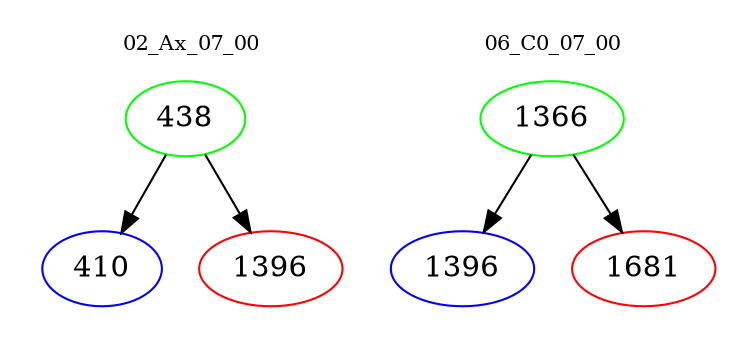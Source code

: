 digraph{
subgraph cluster_0 {
color = white
label = "02_Ax_07_00";
fontsize=10;
T0_438 [label="438", color="green"]
T0_438 -> T0_410 [color="black"]
T0_410 [label="410", color="blue"]
T0_438 -> T0_1396 [color="black"]
T0_1396 [label="1396", color="red"]
}
subgraph cluster_1 {
color = white
label = "06_C0_07_00";
fontsize=10;
T1_1366 [label="1366", color="green"]
T1_1366 -> T1_1396 [color="black"]
T1_1396 [label="1396", color="blue"]
T1_1366 -> T1_1681 [color="black"]
T1_1681 [label="1681", color="red"]
}
}
